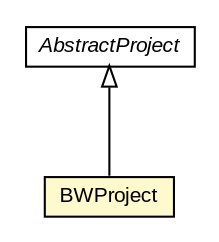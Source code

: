 #!/usr/local/bin/dot
#
# Class diagram 
# Generated by UMLGraph version R5_6-24-gf6e263 (http://www.umlgraph.org/)
#

digraph G {
	edge [fontname="arial",fontsize=10,labelfontname="arial",labelfontsize=10];
	node [fontname="arial",fontsize=10,shape=plaintext];
	nodesep=0.25;
	ranksep=0.5;
	// fr.fastconnect.factory.tibco.bw.maven.source.ExistingBWProjectsListMojo.BWProject
	c2184 [label=<<table title="fr.fastconnect.factory.tibco.bw.maven.source.ExistingBWProjectsListMojo.BWProject" border="0" cellborder="1" cellspacing="0" cellpadding="2" port="p" bgcolor="lemonChiffon" href="./ExistingBWProjectsListMojo.BWProject.html">
		<tr><td><table border="0" cellspacing="0" cellpadding="1">
<tr><td align="center" balign="center"> BWProject </td></tr>
		</table></td></tr>
		</table>>, URL="./ExistingBWProjectsListMojo.BWProject.html", fontname="arial", fontcolor="black", fontsize=10.0];
	// fr.fastconnect.factory.tibco.bw.maven.source.AbstractProjectsListMojo.AbstractProject
	c2188 [label=<<table title="fr.fastconnect.factory.tibco.bw.maven.source.AbstractProjectsListMojo.AbstractProject" border="0" cellborder="1" cellspacing="0" cellpadding="2" port="p" href="./AbstractProjectsListMojo.AbstractProject.html">
		<tr><td><table border="0" cellspacing="0" cellpadding="1">
<tr><td align="center" balign="center"><font face="arial italic"> AbstractProject </font></td></tr>
		</table></td></tr>
		</table>>, URL="./AbstractProjectsListMojo.AbstractProject.html", fontname="arial", fontcolor="black", fontsize=10.0];
	//fr.fastconnect.factory.tibco.bw.maven.source.ExistingBWProjectsListMojo.BWProject extends fr.fastconnect.factory.tibco.bw.maven.source.AbstractProjectsListMojo.AbstractProject
	c2188:p -> c2184:p [dir=back,arrowtail=empty];
}

